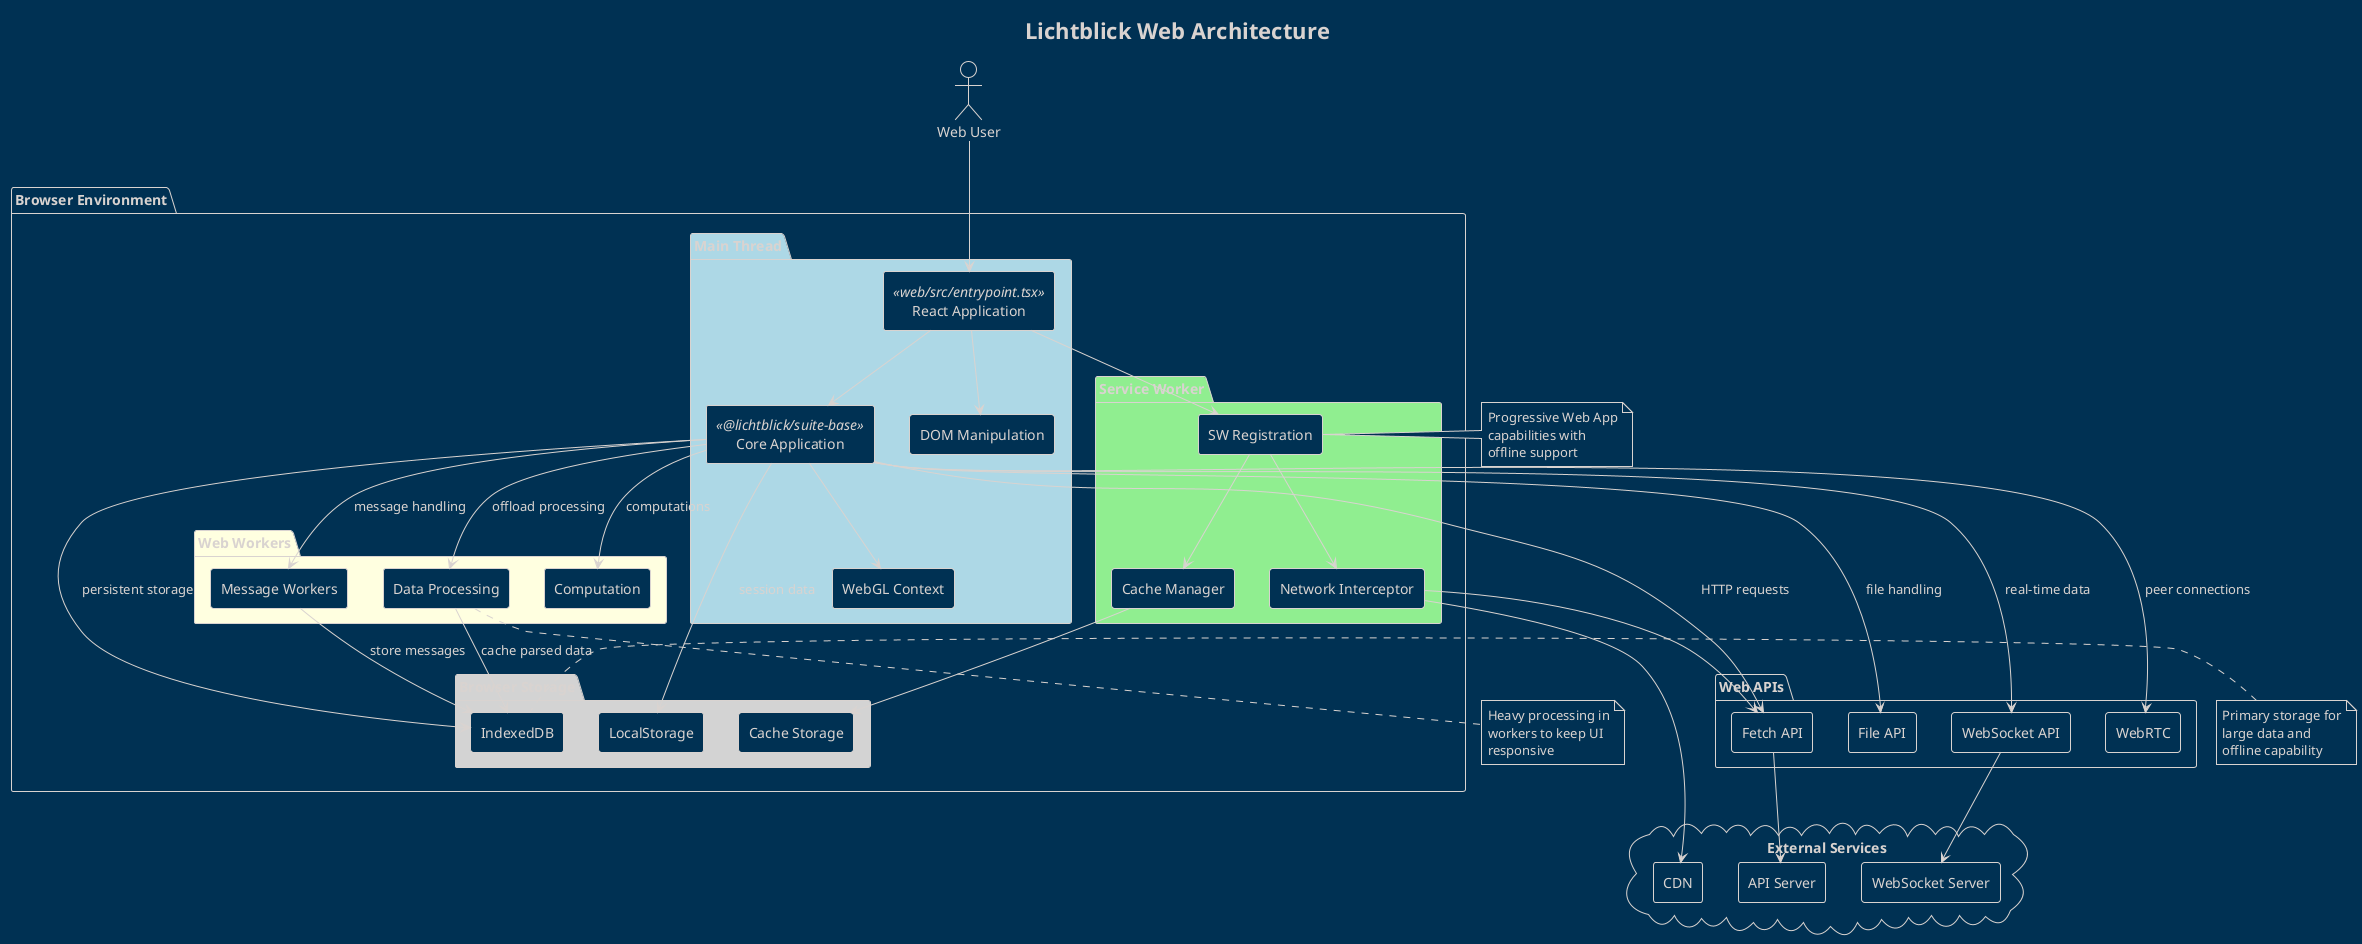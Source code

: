 @startuml web-architecture
!theme blueprint
skinparam componentStyle rectangle

title Lichtblick Web Architecture

actor "Web User" as User

package "Browser Environment" {
  
  package "Main Thread" #LightBlue {
    component [React Application] as ReactApp <<web/src/entrypoint.tsx>>
    
    component [Core Application] as CoreApp <<@lichtblick/suite-base>>
    
    component [WebGL Context] as WebGL
    
    component [DOM Manipulation] as DOM
  }
  
  package "Service Worker" #LightGreen {
    component [SW Registration] as SWReg
    component [Cache Manager] as Cache
    component [Network Interceptor] as Network
  }
  
  package "Web Workers" #LightYellow {
    component [Data Processing] as DataWorker
    component [Message Workers] as MsgWorker
    component [Computation] as CompWorker
  }
  
  package "Browser Storage" #LightGray {
    database [IndexedDB] as IDB
    
    database [LocalStorage] as LocalStore
    
    database [Cache Storage] as CacheStore
  }
}

package "Web APIs" {
  component [File API] as FileAPI
  
  component [WebSocket API] as WSAPI
  
  component [Fetch API] as FetchAPI
  
  component [WebRTC] as WebRTC
}

cloud "External Services" {
  node [CDN] as CDN
  
  node [WebSocket Server] as WSServer
  node [API Server] as APIServer
}

User --> ReactApp

ReactApp --> CoreApp
ReactApp --> DOM
CoreApp --> WebGL

ReactApp --> SWReg
SWReg --> Cache
SWReg --> Network

CoreApp --> DataWorker : offload processing
CoreApp --> MsgWorker : message handling
CoreApp --> CompWorker : computations

CoreApp --> FileAPI : file handling
CoreApp --> WSAPI : real-time data
CoreApp --> FetchAPI : HTTP requests
CoreApp --> WebRTC : peer connections

Cache --> CacheStore
Network --> FetchAPI

CoreApp --> IDB : persistent storage
CoreApp --> LocalStore : session data

Network --> CDN
WSAPI --> WSServer
FetchAPI --> APIServer

DataWorker --> IDB : cache parsed data
MsgWorker --> IDB : store messages

note right of SWReg
  Progressive Web App
  capabilities with
  offline support
end note

note bottom of DataWorker
  Heavy processing in
  workers to keep UI
  responsive
end note

note left of IDB
  Primary storage for
  large data and
  offline capability
end note

@enduml